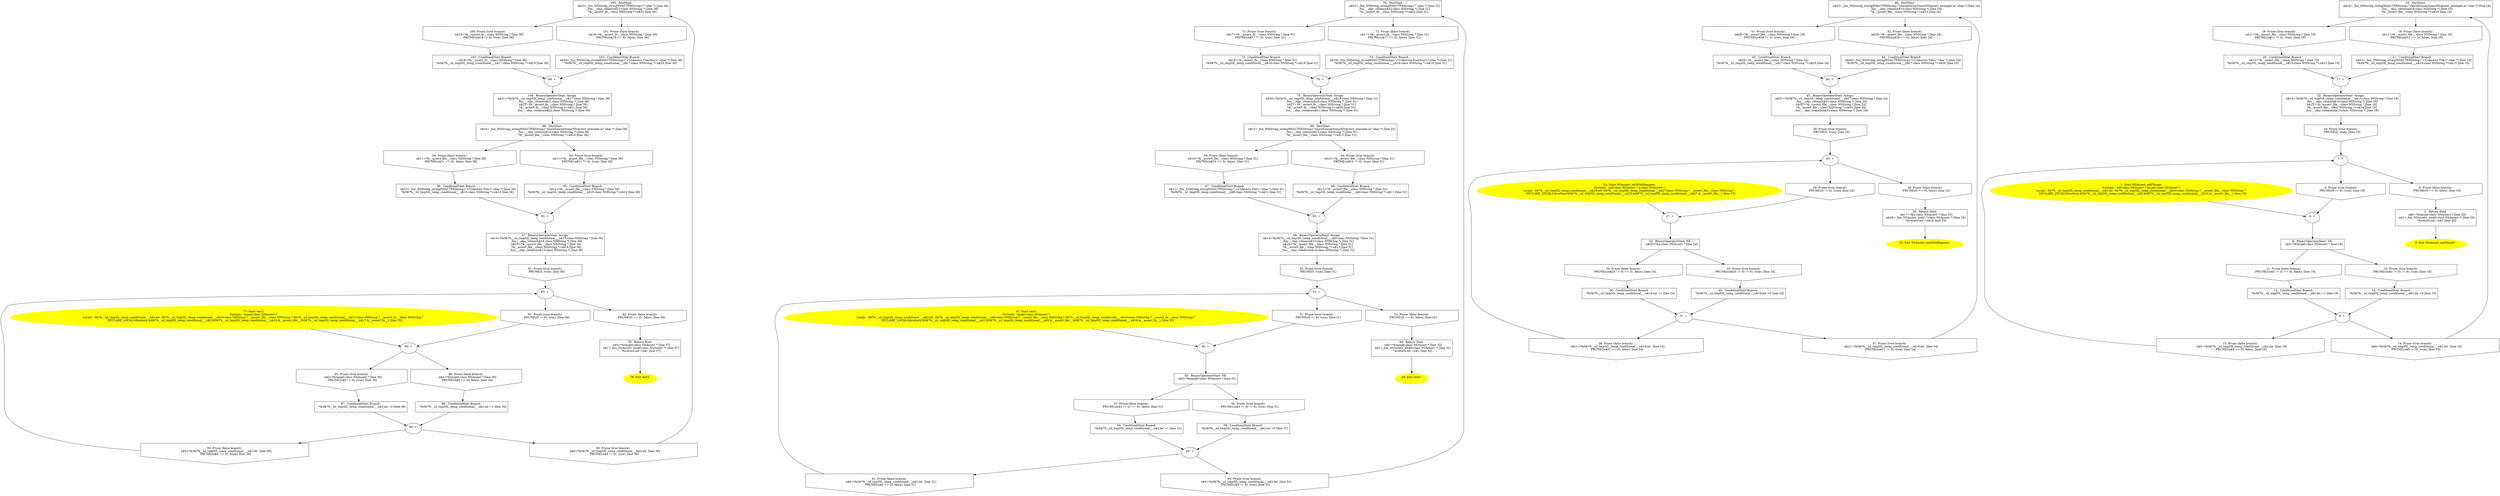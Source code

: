 /* @generated */
digraph iCFG {
105 [label="105:  DeclStmt \n   n$23=_fun_NSString_stringWithUTF8String:(\"\":char *) [line 36]\n  _fun___objc_retain(n$23:class NSString *) [line 36]\n  *&__assert_fn__:class NSString *=n$23 [line 36]\n " shape="box"]
	

	 105 -> 100 ;
	 105 -> 101 ;
104 [label="104:  BinaryOperatorStmt: Assign \n   n$21=*&0$?%__sil_tmpSIL_temp_conditional___n$17:class NSString * [line 36]\n  _fun___objc_retain(n$21:class NSString *) [line 36]\n  n$22=*&__assert_fn__:class NSString * [line 36]\n  *&__assert_fn__:class NSString *=n$21 [line 36]\n  _fun___objc_release(n$22:class NSString *) [line 36]\n " shape="box"]
	

	 104 -> 98 ;
103 [label="103:  ConditinalStmt Branch \n   n$20=_fun_NSString_stringWithUTF8String:(\"<Unknown Function>\":char *) [line 36]\n  *&0$?%__sil_tmpSIL_temp_conditional___n$17:class NSString *=n$20 [line 36]\n " shape="box"]
	

	 103 -> 99 ;
102 [label="102:  ConditinalStmt Branch \n   n$19=*&__assert_fn__:class NSString * [line 36]\n  *&0$?%__sil_tmpSIL_temp_conditional___n$17:class NSString *=n$19 [line 36]\n " shape="box"]
	

	 102 -> 99 ;
101 [label="101: Prune (false branch) \n   n$18=*&__assert_fn__:class NSString * [line 36]\n  PRUNE((n$18 == 0), false); [line 36]\n " shape="invhouse"]
	

	 101 -> 103 ;
100 [label="100: Prune (true branch) \n   n$18=*&__assert_fn__:class NSString * [line 36]\n  PRUNE((n$18 != 0), true); [line 36]\n " shape="invhouse"]
	

	 100 -> 102 ;
99 [label="99: + \n  " ]
	

	 99 -> 104 ;
98 [label="98:  DeclStmt \n   n$16=_fun_NSString_stringWithUTF8String:(\"shared/assertions/NSAssert_example.m\":char *) [line 36]\n  _fun___objc_retain(n$16:class NSString *) [line 36]\n  *&__assert_file__:class NSString *=n$16 [line 36]\n " shape="box"]
	

	 98 -> 93 ;
	 98 -> 94 ;
97 [label="97:  BinaryOperatorStmt: Assign \n   n$14=*&0$?%__sil_tmpSIL_temp_conditional___n$10:class NSString * [line 36]\n  _fun___objc_retain(n$14:class NSString *) [line 36]\n  n$15=*&__assert_file__:class NSString * [line 36]\n  *&__assert_file__:class NSString *=n$14 [line 36]\n  _fun___objc_release(n$15:class NSString *) [line 36]\n " shape="box"]
	

	 97 -> 91 ;
96 [label="96:  ConditinalStmt Branch \n   n$13=_fun_NSString_stringWithUTF8String:(\"<Unknown File>\":char *) [line 36]\n  *&0$?%__sil_tmpSIL_temp_conditional___n$10:class NSString *=n$13 [line 36]\n " shape="box"]
	

	 96 -> 92 ;
95 [label="95:  ConditinalStmt Branch \n   n$12=*&__assert_file__:class NSString * [line 36]\n  *&0$?%__sil_tmpSIL_temp_conditional___n$10:class NSString *=n$12 [line 36]\n " shape="box"]
	

	 95 -> 92 ;
94 [label="94: Prune (false branch) \n   n$11=*&__assert_file__:class NSString * [line 36]\n  PRUNE((n$11 == 0), false); [line 36]\n " shape="invhouse"]
	

	 94 -> 96 ;
93 [label="93: Prune (true branch) \n   n$11=*&__assert_file__:class NSString * [line 36]\n  PRUNE((n$11 != 0), true); [line 36]\n " shape="invhouse"]
	

	 93 -> 95 ;
92 [label="92: + \n  " ]
	

	 92 -> 97 ;
91 [label="91: Prune (true branch) \n   PRUNE(0, true); [line 36]\n " shape="invhouse"]
	

	 91 -> 83 ;
90 [label="90: Prune (false branch) \n   n$4=*&0$?%__sil_tmpSIL_temp_conditional___n$2:int  [line 36]\n  PRUNE((n$4 == 0), false); [line 36]\n " shape="invhouse"]
	

	 90 -> 83 ;
89 [label="89: Prune (true branch) \n   n$4=*&0$?%__sil_tmpSIL_temp_conditional___n$2:int  [line 36]\n  PRUNE((n$4 != 0), true); [line 36]\n " shape="invhouse"]
	

	 89 -> 105 ;
88 [label="88:  ConditinalStmt Branch \n   *&0$?%__sil_tmpSIL_temp_conditional___n$2:int =1 [line 36]\n " shape="box"]
	

	 88 -> 84 ;
87 [label="87:  ConditinalStmt Branch \n   *&0$?%__sil_tmpSIL_temp_conditional___n$2:int =0 [line 36]\n " shape="box"]
	

	 87 -> 84 ;
86 [label="86: Prune (false branch) \n   n$3=*&target:class NSAssert * [line 36]\n  PRUNE((n$3 == 0), false); [line 36]\n " shape="invhouse"]
	

	 86 -> 88 ;
85 [label="85: Prune (true branch) \n   n$3=*&target:class NSAssert * [line 36]\n  PRUNE((n$3 != 0), true); [line 36]\n " shape="invhouse"]
	

	 85 -> 87 ;
84 [label="84: + \n  " ]
	

	 84 -> 89 ;
	 84 -> 90 ;
83 [label="83: + \n  " ]
	

	 83 -> 81 ;
	 83 -> 82 ;
82 [label="82: Prune (false branch) \n   PRUNE((0 == 0), false); [line 36]\n " shape="invhouse"]
	

	 82 -> 79 ;
81 [label="81: Prune (true branch) \n   PRUNE((0 != 0), true); [line 36]\n " shape="invhouse"]
	

	 81 -> 80 ;
80 [label="80: + \n  " ]
	

	 80 -> 85 ;
	 80 -> 86 ;
79 [label="79:  Return Stmt \n   n$0=*&target:class NSAssert * [line 37]\n  n$1=_fun_NSAssert_x(n$0:class NSAssert *) [line 37]\n  *&return:int =n$1 [line 37]\n " shape="box"]
	

	 79 -> 78 ;
78 [label="78: Exit test2 \n  " color=yellow style=filled]
	

77 [label="77: Start test2\nFormals:  target:class NSAssert *\nLocals:  0$?%__sil_tmpSIL_temp_conditional___n$2:int  0$?%__sil_tmpSIL_temp_conditional___n$10:class NSString * __assert_file__:class NSString * 0$?%__sil_tmpSIL_temp_conditional___n$17:class NSString * __assert_fn__:class NSString * \n   DECLARE_LOCALS(&return,&0$?%__sil_tmpSIL_temp_conditional___n$2,&0$?%__sil_tmpSIL_temp_conditional___n$10,&__assert_file__,&0$?%__sil_tmpSIL_temp_conditional___n$17,&__assert_fn__); [line 35]\n " color=yellow style=filled]
	

	 77 -> 80 ;
76 [label="76:  DeclStmt \n   n$22=_fun_NSString_stringWithUTF8String:(\"\":char *) [line 31]\n  _fun___objc_retain(n$22:class NSString *) [line 31]\n  *&__assert_fn__:class NSString *=n$22 [line 31]\n " shape="box"]
	

	 76 -> 71 ;
	 76 -> 72 ;
75 [label="75:  BinaryOperatorStmt: Assign \n   n$20=*&0$?%__sil_tmpSIL_temp_conditional___n$16:class NSString * [line 31]\n  _fun___objc_retain(n$20:class NSString *) [line 31]\n  n$21=*&__assert_fn__:class NSString * [line 31]\n  *&__assert_fn__:class NSString *=n$20 [line 31]\n  _fun___objc_release(n$21:class NSString *) [line 31]\n " shape="box"]
	

	 75 -> 69 ;
74 [label="74:  ConditinalStmt Branch \n   n$19=_fun_NSString_stringWithUTF8String:(\"<Unknown Function>\":char *) [line 31]\n  *&0$?%__sil_tmpSIL_temp_conditional___n$16:class NSString *=n$19 [line 31]\n " shape="box"]
	

	 74 -> 70 ;
73 [label="73:  ConditinalStmt Branch \n   n$18=*&__assert_fn__:class NSString * [line 31]\n  *&0$?%__sil_tmpSIL_temp_conditional___n$16:class NSString *=n$18 [line 31]\n " shape="box"]
	

	 73 -> 70 ;
72 [label="72: Prune (false branch) \n   n$17=*&__assert_fn__:class NSString * [line 31]\n  PRUNE((n$17 == 0), false); [line 31]\n " shape="invhouse"]
	

	 72 -> 74 ;
71 [label="71: Prune (true branch) \n   n$17=*&__assert_fn__:class NSString * [line 31]\n  PRUNE((n$17 != 0), true); [line 31]\n " shape="invhouse"]
	

	 71 -> 73 ;
70 [label="70: + \n  " ]
	

	 70 -> 75 ;
69 [label="69:  DeclStmt \n   n$15=_fun_NSString_stringWithUTF8String:(\"shared/assertions/NSAssert_example.m\":char *) [line 31]\n  _fun___objc_retain(n$15:class NSString *) [line 31]\n  *&__assert_file__:class NSString *=n$15 [line 31]\n " shape="box"]
	

	 69 -> 64 ;
	 69 -> 65 ;
68 [label="68:  BinaryOperatorStmt: Assign \n   n$13=*&0$?%__sil_tmpSIL_temp_conditional___n$9:class NSString * [line 31]\n  _fun___objc_retain(n$13:class NSString *) [line 31]\n  n$14=*&__assert_file__:class NSString * [line 31]\n  *&__assert_file__:class NSString *=n$13 [line 31]\n  _fun___objc_release(n$14:class NSString *) [line 31]\n " shape="box"]
	

	 68 -> 62 ;
67 [label="67:  ConditinalStmt Branch \n   n$12=_fun_NSString_stringWithUTF8String:(\"<Unknown File>\":char *) [line 31]\n  *&0$?%__sil_tmpSIL_temp_conditional___n$9:class NSString *=n$12 [line 31]\n " shape="box"]
	

	 67 -> 63 ;
66 [label="66:  ConditinalStmt Branch \n   n$11=*&__assert_file__:class NSString * [line 31]\n  *&0$?%__sil_tmpSIL_temp_conditional___n$9:class NSString *=n$11 [line 31]\n " shape="box"]
	

	 66 -> 63 ;
65 [label="65: Prune (false branch) \n   n$10=*&__assert_file__:class NSString * [line 31]\n  PRUNE((n$10 == 0), false); [line 31]\n " shape="invhouse"]
	

	 65 -> 67 ;
64 [label="64: Prune (true branch) \n   n$10=*&__assert_file__:class NSString * [line 31]\n  PRUNE((n$10 != 0), true); [line 31]\n " shape="invhouse"]
	

	 64 -> 66 ;
63 [label="63: + \n  " ]
	

	 63 -> 68 ;
62 [label="62: Prune (true branch) \n   PRUNE(0, true); [line 31]\n " shape="invhouse"]
	

	 62 -> 53 ;
61 [label="61: Prune (false branch) \n   n$4=*&0$?%__sil_tmpSIL_temp_conditional___n$2:int  [line 31]\n  PRUNE((n$4 == 0), false); [line 31]\n " shape="invhouse"]
	

	 61 -> 53 ;
60 [label="60: Prune (true branch) \n   n$4=*&0$?%__sil_tmpSIL_temp_conditional___n$2:int  [line 31]\n  PRUNE((n$4 != 0), true); [line 31]\n " shape="invhouse"]
	

	 60 -> 76 ;
59 [label="59:  ConditinalStmt Branch \n   *&0$?%__sil_tmpSIL_temp_conditional___n$2:int =1 [line 31]\n " shape="box"]
	

	 59 -> 54 ;
58 [label="58:  ConditinalStmt Branch \n   *&0$?%__sil_tmpSIL_temp_conditional___n$2:int =0 [line 31]\n " shape="box"]
	

	 58 -> 54 ;
57 [label="57: Prune (false branch) \n   PRUNE(((n$3 != 0) == 0), false); [line 31]\n " shape="invhouse"]
	

	 57 -> 59 ;
56 [label="56: Prune (true branch) \n   PRUNE(((n$3 != 0) != 0), true); [line 31]\n " shape="invhouse"]
	

	 56 -> 58 ;
55 [label="55:  BinaryOperatorStmt: NE \n   n$3=*&target:class NSAssert * [line 31]\n " shape="box"]
	

	 55 -> 56 ;
	 55 -> 57 ;
54 [label="54: + \n  " ]
	

	 54 -> 60 ;
	 54 -> 61 ;
53 [label="53: + \n  " ]
	

	 53 -> 51 ;
	 53 -> 52 ;
52 [label="52: Prune (false branch) \n   PRUNE((0 == 0), false); [line 31]\n " shape="invhouse"]
	

	 52 -> 49 ;
51 [label="51: Prune (true branch) \n   PRUNE((0 != 0), true); [line 31]\n " shape="invhouse"]
	

	 51 -> 50 ;
50 [label="50: + \n  " ]
	

	 50 -> 55 ;
49 [label="49:  Return Stmt \n   n$0=*&target:class NSAssert * [line 32]\n  n$1=_fun_NSAssert_x(n$0:class NSAssert *) [line 32]\n  *&return:int =n$1 [line 32]\n " shape="box"]
	

	 49 -> 48 ;
48 [label="48: Exit test1 \n  " color=yellow style=filled]
	

47 [label="47: Start test1\nFormals:  target:class NSAssert *\nLocals:  0$?%__sil_tmpSIL_temp_conditional___n$2:int  0$?%__sil_tmpSIL_temp_conditional___n$9:class NSString * __assert_file__:class NSString * 0$?%__sil_tmpSIL_temp_conditional___n$16:class NSString * __assert_fn__:class NSString * \n   DECLARE_LOCALS(&return,&0$?%__sil_tmpSIL_temp_conditional___n$2,&0$?%__sil_tmpSIL_temp_conditional___n$9,&__assert_file__,&0$?%__sil_tmpSIL_temp_conditional___n$16,&__assert_fn__); [line 30]\n " color=yellow style=filled]
	

	 47 -> 50 ;
46 [label="46:  DeclStmt \n   n$33=_fun_NSString_stringWithUTF8String:(\"shared/assertions/NSAssert_example.m\":char *) [line 24]\n  _fun___objc_retain(n$33:class NSString *) [line 24]\n  *&__assert_file__:class NSString *=n$33 [line 24]\n " shape="box"]
	

	 46 -> 41 ;
	 46 -> 42 ;
45 [label="45:  BinaryOperatorStmt: Assign \n   n$31=*&0$?%__sil_tmpSIL_temp_conditional___n$27:class NSString * [line 24]\n  _fun___objc_retain(n$31:class NSString *) [line 24]\n  n$32=*&__assert_file__:class NSString * [line 24]\n  *&__assert_file__:class NSString *=n$31 [line 24]\n  _fun___objc_release(n$32:class NSString *) [line 24]\n " shape="box"]
	

	 45 -> 39 ;
44 [label="44:  ConditinalStmt Branch \n   n$30=_fun_NSString_stringWithUTF8String:(\"<Unknown File>\":char *) [line 24]\n  *&0$?%__sil_tmpSIL_temp_conditional___n$27:class NSString *=n$30 [line 24]\n " shape="box"]
	

	 44 -> 40 ;
43 [label="43:  ConditinalStmt Branch \n   n$29=*&__assert_file__:class NSString * [line 24]\n  *&0$?%__sil_tmpSIL_temp_conditional___n$27:class NSString *=n$29 [line 24]\n " shape="box"]
	

	 43 -> 40 ;
42 [label="42: Prune (false branch) \n   n$28=*&__assert_file__:class NSString * [line 24]\n  PRUNE((n$28 == 0), false); [line 24]\n " shape="invhouse"]
	

	 42 -> 44 ;
41 [label="41: Prune (true branch) \n   n$28=*&__assert_file__:class NSString * [line 24]\n  PRUNE((n$28 != 0), true); [line 24]\n " shape="invhouse"]
	

	 41 -> 43 ;
40 [label="40: + \n  " ]
	

	 40 -> 45 ;
39 [label="39: Prune (true branch) \n   PRUNE(0, true); [line 24]\n " shape="invhouse"]
	

	 39 -> 30 ;
38 [label="38: Prune (false branch) \n   n$21=*&0$?%__sil_tmpSIL_temp_conditional___n$19:int  [line 24]\n  PRUNE((n$21 == 0), false); [line 24]\n " shape="invhouse"]
	

	 38 -> 30 ;
37 [label="37: Prune (true branch) \n   n$21=*&0$?%__sil_tmpSIL_temp_conditional___n$19:int  [line 24]\n  PRUNE((n$21 != 0), true); [line 24]\n " shape="invhouse"]
	

	 37 -> 46 ;
36 [label="36:  ConditinalStmt Branch \n   *&0$?%__sil_tmpSIL_temp_conditional___n$19:int =1 [line 24]\n " shape="box"]
	

	 36 -> 31 ;
35 [label="35:  ConditinalStmt Branch \n   *&0$?%__sil_tmpSIL_temp_conditional___n$19:int =0 [line 24]\n " shape="box"]
	

	 35 -> 31 ;
34 [label="34: Prune (false branch) \n   PRUNE(((n$20 != 0) == 0), false); [line 24]\n " shape="invhouse"]
	

	 34 -> 36 ;
33 [label="33: Prune (true branch) \n   PRUNE(((n$20 != 0) != 0), true); [line 24]\n " shape="invhouse"]
	

	 33 -> 35 ;
32 [label="32:  BinaryOperatorStmt: NE \n   n$20=*&a:class NSAssert * [line 24]\n " shape="box"]
	

	 32 -> 33 ;
	 32 -> 34 ;
31 [label="31: + \n  " ]
	

	 31 -> 37 ;
	 31 -> 38 ;
30 [label="30: + \n  " ]
	

	 30 -> 28 ;
	 30 -> 29 ;
29 [label="29: Prune (false branch) \n   PRUNE((0 == 0), false); [line 24]\n " shape="invhouse"]
	

	 29 -> 26 ;
28 [label="28: Prune (true branch) \n   PRUNE((0 != 0), true); [line 24]\n " shape="invhouse"]
	

	 28 -> 27 ;
27 [label="27: + \n  " ]
	

	 27 -> 32 ;
26 [label="26:  Return Stmt \n   n$17=*&a:class NSAssert * [line 25]\n  n$18=_fun_NSAssert_x(n$17:class NSAssert *) [line 25]\n  *&return:int =n$18 [line 25]\n " shape="box"]
	

	 26 -> 25 ;
25 [label="25: Exit NSAssert_initWithRequest: \n  " color=yellow style=filled]
	

24 [label="24: Start NSAssert_initWithRequest:\nFormals:  self:class NSAssert * a:class NSAssert *\nLocals:  0$?%__sil_tmpSIL_temp_conditional___n$19:int  0$?%__sil_tmpSIL_temp_conditional___n$27:class NSString * __assert_file__:class NSString * \n   DECLARE_LOCALS(&return,&0$?%__sil_tmpSIL_temp_conditional___n$19,&0$?%__sil_tmpSIL_temp_conditional___n$27,&__assert_file__); [line 23]\n " color=yellow style=filled]
	

	 24 -> 27 ;
23 [label="23:  DeclStmt \n   n$16=_fun_NSString_stringWithUTF8String:(\"shared/assertions/NSAssert_example.m\":char *) [line 19]\n  _fun___objc_retain(n$16:class NSString *) [line 19]\n  *&__assert_file__:class NSString *=n$16 [line 19]\n " shape="box"]
	

	 23 -> 18 ;
	 23 -> 19 ;
22 [label="22:  BinaryOperatorStmt: Assign \n   n$14=*&0$?%__sil_tmpSIL_temp_conditional___n$10:class NSString * [line 19]\n  _fun___objc_retain(n$14:class NSString *) [line 19]\n  n$15=*&__assert_file__:class NSString * [line 19]\n  *&__assert_file__:class NSString *=n$14 [line 19]\n  _fun___objc_release(n$15:class NSString *) [line 19]\n " shape="box"]
	

	 22 -> 16 ;
21 [label="21:  ConditinalStmt Branch \n   n$13=_fun_NSString_stringWithUTF8String:(\"<Unknown File>\":char *) [line 19]\n  *&0$?%__sil_tmpSIL_temp_conditional___n$10:class NSString *=n$13 [line 19]\n " shape="box"]
	

	 21 -> 17 ;
20 [label="20:  ConditinalStmt Branch \n   n$12=*&__assert_file__:class NSString * [line 19]\n  *&0$?%__sil_tmpSIL_temp_conditional___n$10:class NSString *=n$12 [line 19]\n " shape="box"]
	

	 20 -> 17 ;
19 [label="19: Prune (false branch) \n   n$11=*&__assert_file__:class NSString * [line 19]\n  PRUNE((n$11 == 0), false); [line 19]\n " shape="invhouse"]
	

	 19 -> 21 ;
18 [label="18: Prune (true branch) \n   n$11=*&__assert_file__:class NSString * [line 19]\n  PRUNE((n$11 != 0), true); [line 19]\n " shape="invhouse"]
	

	 18 -> 20 ;
17 [label="17: + \n  " ]
	

	 17 -> 22 ;
16 [label="16: Prune (true branch) \n   PRUNE(0, true); [line 19]\n " shape="invhouse"]
	

	 16 -> 7 ;
15 [label="15: Prune (false branch) \n   n$4=*&0$?%__sil_tmpSIL_temp_conditional___n$2:int  [line 19]\n  PRUNE((n$4 == 0), false); [line 19]\n " shape="invhouse"]
	

	 15 -> 7 ;
14 [label="14: Prune (true branch) \n   n$4=*&0$?%__sil_tmpSIL_temp_conditional___n$2:int  [line 19]\n  PRUNE((n$4 != 0), true); [line 19]\n " shape="invhouse"]
	

	 14 -> 23 ;
13 [label="13:  ConditinalStmt Branch \n   *&0$?%__sil_tmpSIL_temp_conditional___n$2:int =1 [line 19]\n " shape="box"]
	

	 13 -> 8 ;
12 [label="12:  ConditinalStmt Branch \n   *&0$?%__sil_tmpSIL_temp_conditional___n$2:int =0 [line 19]\n " shape="box"]
	

	 12 -> 8 ;
11 [label="11: Prune (false branch) \n   PRUNE(((n$3 != 0) == 0), false); [line 19]\n " shape="invhouse"]
	

	 11 -> 13 ;
10 [label="10: Prune (true branch) \n   PRUNE(((n$3 != 0) != 0), true); [line 19]\n " shape="invhouse"]
	

	 10 -> 12 ;
9 [label="9:  BinaryOperatorStmt: NE \n   n$3=*&target:class NSAssert * [line 19]\n " shape="box"]
	

	 9 -> 10 ;
	 9 -> 11 ;
8 [label="8: + \n  " ]
	

	 8 -> 14 ;
	 8 -> 15 ;
7 [label="7: + \n  " ]
	

	 7 -> 5 ;
	 7 -> 6 ;
6 [label="6: Prune (false branch) \n   PRUNE((0 == 0), false); [line 19]\n " shape="invhouse"]
	

	 6 -> 3 ;
5 [label="5: Prune (true branch) \n   PRUNE((0 != 0), true); [line 19]\n " shape="invhouse"]
	

	 5 -> 4 ;
4 [label="4: + \n  " ]
	

	 4 -> 9 ;
3 [label="3:  Return Stmt \n   n$0=*&target:class NSAssert * [line 20]\n  n$1=_fun_NSAssert_x(n$0:class NSAssert *) [line 20]\n  *&return:int =n$1 [line 20]\n " shape="box"]
	

	 3 -> 2 ;
2 [label="2: Exit NSAssert_addTarget: \n  " color=yellow style=filled]
	

1 [label="1: Start NSAssert_addTarget:\nFormals:  self:class NSAssert * target:class NSAssert *\nLocals:  0$?%__sil_tmpSIL_temp_conditional___n$2:int  0$?%__sil_tmpSIL_temp_conditional___n$10:class NSString * __assert_file__:class NSString * \n   DECLARE_LOCALS(&return,&0$?%__sil_tmpSIL_temp_conditional___n$2,&0$?%__sil_tmpSIL_temp_conditional___n$10,&__assert_file__); [line 18]\n " color=yellow style=filled]
	

	 1 -> 4 ;
}
